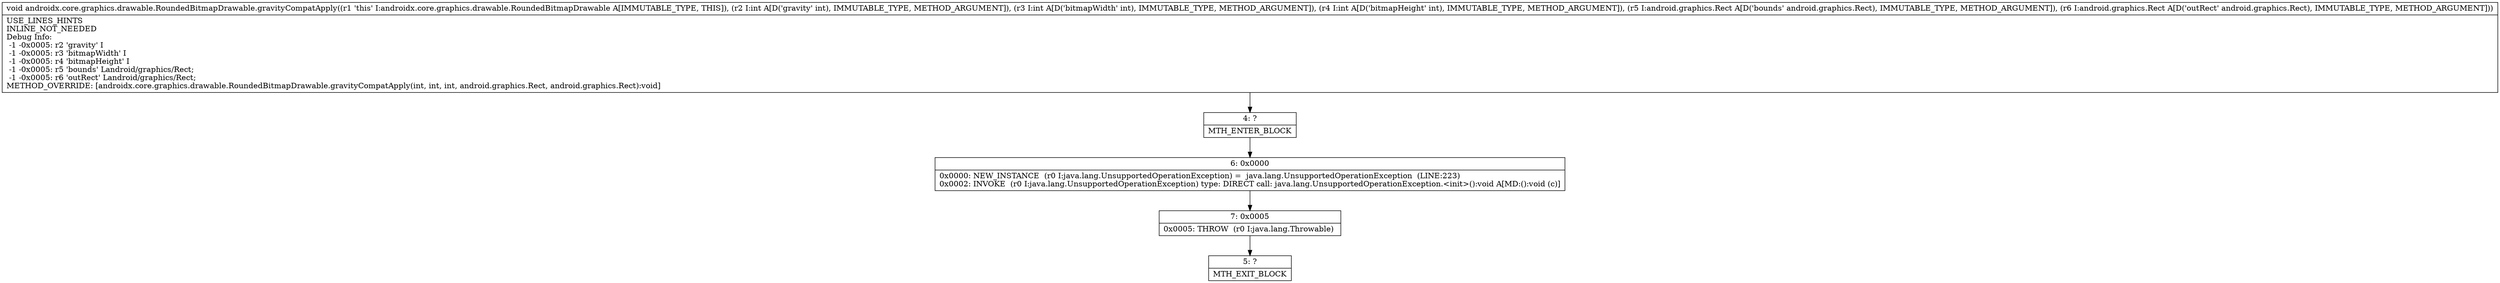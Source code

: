 digraph "CFG forandroidx.core.graphics.drawable.RoundedBitmapDrawable.gravityCompatApply(IIILandroid\/graphics\/Rect;Landroid\/graphics\/Rect;)V" {
Node_4 [shape=record,label="{4\:\ ?|MTH_ENTER_BLOCK\l}"];
Node_6 [shape=record,label="{6\:\ 0x0000|0x0000: NEW_INSTANCE  (r0 I:java.lang.UnsupportedOperationException) =  java.lang.UnsupportedOperationException  (LINE:223)\l0x0002: INVOKE  (r0 I:java.lang.UnsupportedOperationException) type: DIRECT call: java.lang.UnsupportedOperationException.\<init\>():void A[MD:():void (c)]\l}"];
Node_7 [shape=record,label="{7\:\ 0x0005|0x0005: THROW  (r0 I:java.lang.Throwable) \l}"];
Node_5 [shape=record,label="{5\:\ ?|MTH_EXIT_BLOCK\l}"];
MethodNode[shape=record,label="{void androidx.core.graphics.drawable.RoundedBitmapDrawable.gravityCompatApply((r1 'this' I:androidx.core.graphics.drawable.RoundedBitmapDrawable A[IMMUTABLE_TYPE, THIS]), (r2 I:int A[D('gravity' int), IMMUTABLE_TYPE, METHOD_ARGUMENT]), (r3 I:int A[D('bitmapWidth' int), IMMUTABLE_TYPE, METHOD_ARGUMENT]), (r4 I:int A[D('bitmapHeight' int), IMMUTABLE_TYPE, METHOD_ARGUMENT]), (r5 I:android.graphics.Rect A[D('bounds' android.graphics.Rect), IMMUTABLE_TYPE, METHOD_ARGUMENT]), (r6 I:android.graphics.Rect A[D('outRect' android.graphics.Rect), IMMUTABLE_TYPE, METHOD_ARGUMENT]))  | USE_LINES_HINTS\lINLINE_NOT_NEEDED\lDebug Info:\l  \-1 \-0x0005: r2 'gravity' I\l  \-1 \-0x0005: r3 'bitmapWidth' I\l  \-1 \-0x0005: r4 'bitmapHeight' I\l  \-1 \-0x0005: r5 'bounds' Landroid\/graphics\/Rect;\l  \-1 \-0x0005: r6 'outRect' Landroid\/graphics\/Rect;\lMETHOD_OVERRIDE: [androidx.core.graphics.drawable.RoundedBitmapDrawable.gravityCompatApply(int, int, int, android.graphics.Rect, android.graphics.Rect):void]\l}"];
MethodNode -> Node_4;Node_4 -> Node_6;
Node_6 -> Node_7;
Node_7 -> Node_5;
}

